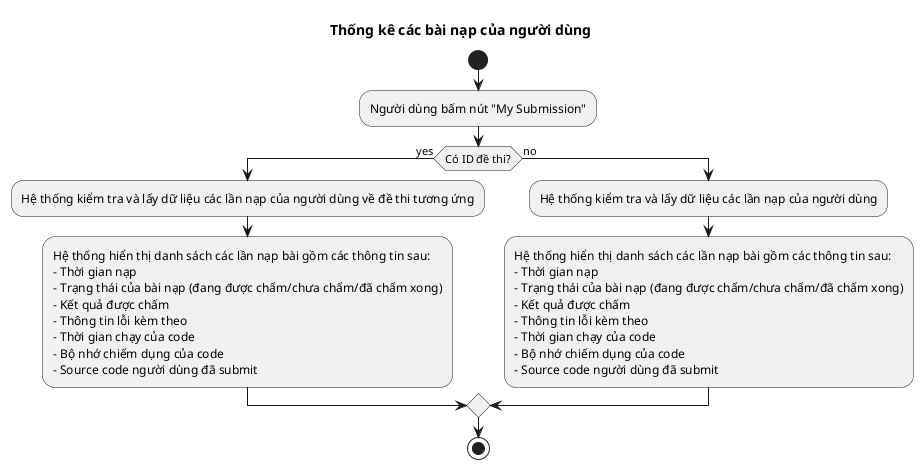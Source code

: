 @startuml
title Thống kê các bài nạp của người dùng

start
:Người dùng bấm nút "My Submission";
if (Có ID đề thi?) then (yes)
  :Hệ thống kiểm tra và lấy dữ liệu các lần nạp của người dùng về đề thi tương ứng;
  :Hệ thống hiển thị danh sách các lần nạp bài gồm các thông tin sau:
  - Thời gian nạp
  - Trạng thái của bài nạp (đang được chấm/chưa chấm/đã chấm xong)
  - Kết quả được chấm
  - Thông tin lỗi kèm theo
  - Thời gian chạy của code
  - Bộ nhớ chiếm dụng của code
  - Source code người dùng đã submit;
else (no)
  :Hệ thống kiểm tra và lấy dữ liệu các lần nạp của người dùng;
  :Hệ thống hiển thị danh sách các lần nạp bài gồm các thông tin sau:
  - Thời gian nạp
  - Trạng thái của bài nạp (đang được chấm/chưa chấm/đã chấm xong)
  - Kết quả được chấm
  - Thông tin lỗi kèm theo
  - Thời gian chạy của code
  - Bộ nhớ chiếm dụng của code
  - Source code người dùng đã submit;
endif

stop
@enduml
